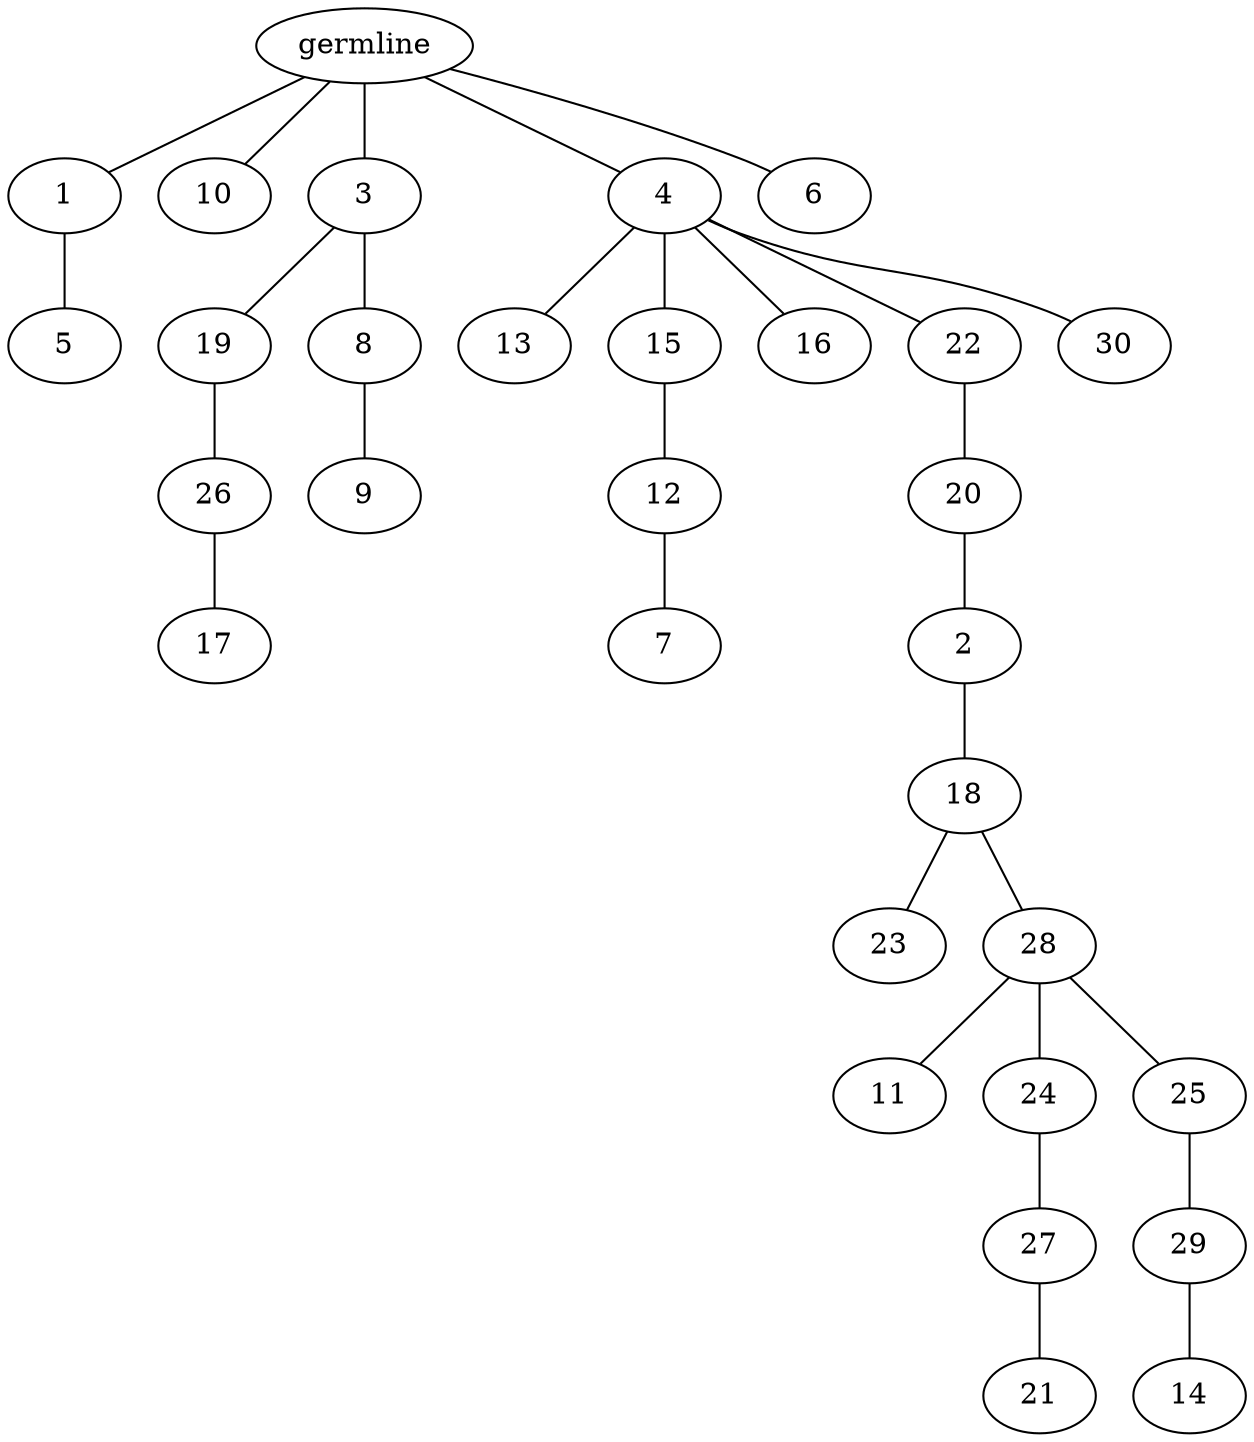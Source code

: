 graph tree {
    "140129034477040" [label="germline"];
    "140129034413152" [label="1"];
    "140129034412096" [label="5"];
    "140129034414496" [label="10"];
    "140129034414208" [label="3"];
    "140129034414016" [label="19"];
    "140129034414688" [label="26"];
    "140129034415168" [label="17"];
    "140129034415408" [label="8"];
    "140129034413968" [label="9"];
    "140129034415984" [label="4"];
    "140129034413728" [label="13"];
    "140129034415648" [label="15"];
    "140129034415552" [label="12"];
    "140129034416032" [label="7"];
    "140129034415456" [label="16"];
    "140129034415360" [label="22"];
    "140129034486400" [label="20"];
    "140129034486448" [label="2"];
    "140129034486736" [label="18"];
    "140129034487024" [label="23"];
    "140129034486832" [label="28"];
    "140129034487120" [label="11"];
    "140129034487312" [label="24"];
    "140129034487456" [label="27"];
    "140129034488128" [label="21"];
    "140129034488416" [label="25"];
    "140129034487696" [label="29"];
    "140129034667152" [label="14"];
    "140129034486352" [label="30"];
    "140129034413872" [label="6"];
    "140129034477040" -- "140129034413152";
    "140129034477040" -- "140129034414496";
    "140129034477040" -- "140129034414208";
    "140129034477040" -- "140129034415984";
    "140129034477040" -- "140129034413872";
    "140129034413152" -- "140129034412096";
    "140129034414208" -- "140129034414016";
    "140129034414208" -- "140129034415408";
    "140129034414016" -- "140129034414688";
    "140129034414688" -- "140129034415168";
    "140129034415408" -- "140129034413968";
    "140129034415984" -- "140129034413728";
    "140129034415984" -- "140129034415648";
    "140129034415984" -- "140129034415456";
    "140129034415984" -- "140129034415360";
    "140129034415984" -- "140129034486352";
    "140129034415648" -- "140129034415552";
    "140129034415552" -- "140129034416032";
    "140129034415360" -- "140129034486400";
    "140129034486400" -- "140129034486448";
    "140129034486448" -- "140129034486736";
    "140129034486736" -- "140129034487024";
    "140129034486736" -- "140129034486832";
    "140129034486832" -- "140129034487120";
    "140129034486832" -- "140129034487312";
    "140129034486832" -- "140129034488416";
    "140129034487312" -- "140129034487456";
    "140129034487456" -- "140129034488128";
    "140129034488416" -- "140129034487696";
    "140129034487696" -- "140129034667152";
}
